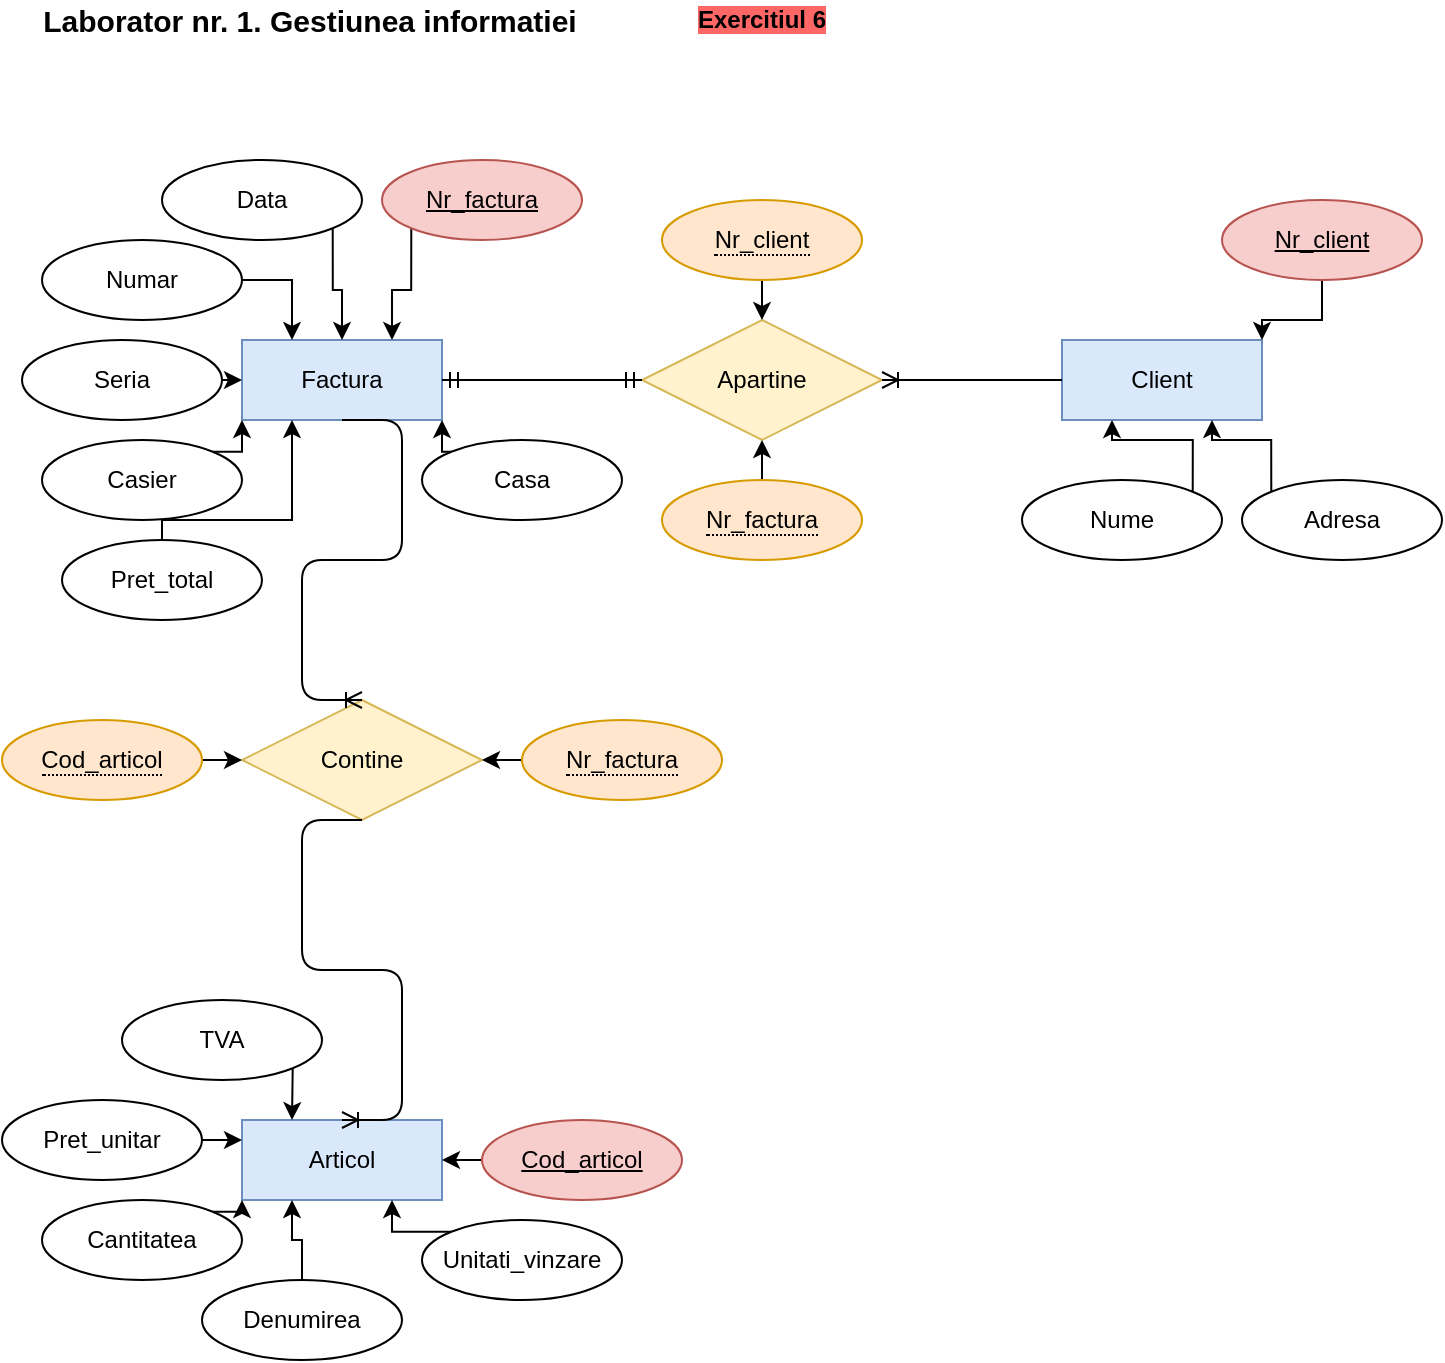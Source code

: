 <mxfile version="14.4.3" type="device"><diagram id="kMF6LbK_2_l_iqi5zwys" name="Page-1"><mxGraphModel dx="1024" dy="592" grid="1" gridSize="10" guides="1" tooltips="1" connect="1" arrows="1" fold="1" page="1" pageScale="1" pageWidth="827" pageHeight="1169" math="0" shadow="0"><root><mxCell id="0"/><mxCell id="1" parent="0"/><mxCell id="SXV4d5jyJFTrWvvCjH5F-1" value="Factura" style="whiteSpace=wrap;html=1;align=center;fillColor=#dae8fc;strokeColor=#6c8ebf;" parent="1" vertex="1"><mxGeometry x="160" y="190" width="100" height="40" as="geometry"/></mxCell><mxCell id="SXV4d5jyJFTrWvvCjH5F-2" value="Client" style="whiteSpace=wrap;html=1;align=center;fillColor=#dae8fc;strokeColor=#6c8ebf;" parent="1" vertex="1"><mxGeometry x="570" y="190" width="100" height="40" as="geometry"/></mxCell><mxCell id="SXV4d5jyJFTrWvvCjH5F-3" value="Articol" style="whiteSpace=wrap;html=1;align=center;fillColor=#dae8fc;strokeColor=#6c8ebf;" parent="1" vertex="1"><mxGeometry x="160" y="580" width="100" height="40" as="geometry"/></mxCell><mxCell id="SXV4d5jyJFTrWvvCjH5F-4" value="Apartine" style="shape=rhombus;perimeter=rhombusPerimeter;whiteSpace=wrap;html=1;align=center;fillColor=#fff2cc;strokeColor=#d6b656;" parent="1" vertex="1"><mxGeometry x="360" y="180" width="120" height="60" as="geometry"/></mxCell><mxCell id="SXV4d5jyJFTrWvvCjH5F-5" value="Contine" style="shape=rhombus;perimeter=rhombusPerimeter;whiteSpace=wrap;html=1;align=center;fillColor=#fff2cc;strokeColor=#d6b656;" parent="1" vertex="1"><mxGeometry x="160" y="370" width="120" height="60" as="geometry"/></mxCell><mxCell id="SXV4d5jyJFTrWvvCjH5F-7" value="" style="edgeStyle=entityRelationEdgeStyle;fontSize=12;html=1;endArrow=ERoneToMany;exitX=0.5;exitY=1;exitDx=0;exitDy=0;entryX=0.5;entryY=0;entryDx=0;entryDy=0;" parent="1" source="SXV4d5jyJFTrWvvCjH5F-1" target="SXV4d5jyJFTrWvvCjH5F-5" edge="1"><mxGeometry width="100" height="100" relative="1" as="geometry"><mxPoint x="170" y="400" as="sourcePoint"/><mxPoint x="210" y="300" as="targetPoint"/></mxGeometry></mxCell><mxCell id="SXV4d5jyJFTrWvvCjH5F-8" value="" style="edgeStyle=entityRelationEdgeStyle;fontSize=12;html=1;endArrow=ERoneToMany;entryX=0.5;entryY=0;entryDx=0;entryDy=0;exitX=0.5;exitY=1;exitDx=0;exitDy=0;" parent="1" source="SXV4d5jyJFTrWvvCjH5F-5" target="SXV4d5jyJFTrWvvCjH5F-3" edge="1"><mxGeometry width="100" height="100" relative="1" as="geometry"><mxPoint x="228" y="409" as="sourcePoint"/><mxPoint x="225" y="540" as="targetPoint"/></mxGeometry></mxCell><mxCell id="SXV4d5jyJFTrWvvCjH5F-9" value="" style="edgeStyle=entityRelationEdgeStyle;fontSize=12;html=1;endArrow=ERmandOne;startArrow=ERmandOne;exitX=1;exitY=0.5;exitDx=0;exitDy=0;entryX=0;entryY=0.5;entryDx=0;entryDy=0;" parent="1" source="SXV4d5jyJFTrWvvCjH5F-1" target="SXV4d5jyJFTrWvvCjH5F-4" edge="1"><mxGeometry width="100" height="100" relative="1" as="geometry"><mxPoint x="350" y="370" as="sourcePoint"/><mxPoint x="450" y="270" as="targetPoint"/></mxGeometry></mxCell><mxCell id="SXV4d5jyJFTrWvvCjH5F-10" value="" style="edgeStyle=entityRelationEdgeStyle;fontSize=12;html=1;endArrow=ERoneToMany;entryX=1;entryY=0.5;entryDx=0;entryDy=0;exitX=0;exitY=0.5;exitDx=0;exitDy=0;" parent="1" source="SXV4d5jyJFTrWvvCjH5F-2" target="SXV4d5jyJFTrWvvCjH5F-4" edge="1"><mxGeometry width="100" height="100" relative="1" as="geometry"><mxPoint x="490" y="350" as="sourcePoint"/><mxPoint x="590" y="250" as="targetPoint"/></mxGeometry></mxCell><mxCell id="SXV4d5jyJFTrWvvCjH5F-15" style="edgeStyle=orthogonalEdgeStyle;rounded=0;orthogonalLoop=1;jettySize=auto;html=1;exitX=0;exitY=0;exitDx=0;exitDy=0;entryX=0.75;entryY=1;entryDx=0;entryDy=0;" parent="1" source="SXV4d5jyJFTrWvvCjH5F-11" target="SXV4d5jyJFTrWvvCjH5F-2" edge="1"><mxGeometry relative="1" as="geometry"/></mxCell><mxCell id="SXV4d5jyJFTrWvvCjH5F-11" value="Adresa" style="ellipse;whiteSpace=wrap;html=1;align=center;" parent="1" vertex="1"><mxGeometry x="660" y="260" width="100" height="40" as="geometry"/></mxCell><mxCell id="SXV4d5jyJFTrWvvCjH5F-14" style="edgeStyle=orthogonalEdgeStyle;rounded=0;orthogonalLoop=1;jettySize=auto;html=1;exitX=0;exitY=1;exitDx=0;exitDy=0;entryX=0.25;entryY=1;entryDx=0;entryDy=0;" parent="1" source="SXV4d5jyJFTrWvvCjH5F-12" target="SXV4d5jyJFTrWvvCjH5F-2" edge="1"><mxGeometry relative="1" as="geometry"/></mxCell><mxCell id="SXV4d5jyJFTrWvvCjH5F-12" value="Nume" style="ellipse;whiteSpace=wrap;html=1;align=center;direction=west;" parent="1" vertex="1"><mxGeometry x="550" y="260" width="100" height="40" as="geometry"/></mxCell><mxCell id="SXV4d5jyJFTrWvvCjH5F-16" style="edgeStyle=orthogonalEdgeStyle;rounded=0;orthogonalLoop=1;jettySize=auto;html=1;entryX=1;entryY=0;entryDx=0;entryDy=0;" parent="1" source="SXV4d5jyJFTrWvvCjH5F-13" target="SXV4d5jyJFTrWvvCjH5F-2" edge="1"><mxGeometry relative="1" as="geometry"><mxPoint x="690" y="180" as="targetPoint"/></mxGeometry></mxCell><mxCell id="SXV4d5jyJFTrWvvCjH5F-13" value="Nr_client" style="ellipse;whiteSpace=wrap;html=1;align=center;fontStyle=4;fillColor=#f8cecc;strokeColor=#b85450;" parent="1" vertex="1"><mxGeometry x="650" y="120" width="100" height="40" as="geometry"/></mxCell><mxCell id="SXV4d5jyJFTrWvvCjH5F-25" style="edgeStyle=orthogonalEdgeStyle;rounded=0;orthogonalLoop=1;jettySize=auto;html=1;exitX=0;exitY=0.5;exitDx=0;exitDy=0;entryX=0;entryY=0.5;entryDx=0;entryDy=0;" parent="1" source="SXV4d5jyJFTrWvvCjH5F-17" target="SXV4d5jyJFTrWvvCjH5F-1" edge="1"><mxGeometry relative="1" as="geometry"/></mxCell><mxCell id="SXV4d5jyJFTrWvvCjH5F-17" value="Seria" style="ellipse;whiteSpace=wrap;html=1;align=center;direction=west;" parent="1" vertex="1"><mxGeometry x="50" y="190" width="100" height="40" as="geometry"/></mxCell><mxCell id="SXV4d5jyJFTrWvvCjH5F-26" style="edgeStyle=orthogonalEdgeStyle;rounded=0;orthogonalLoop=1;jettySize=auto;html=1;exitX=0;exitY=0.5;exitDx=0;exitDy=0;entryX=0.25;entryY=0;entryDx=0;entryDy=0;" parent="1" source="SXV4d5jyJFTrWvvCjH5F-18" target="SXV4d5jyJFTrWvvCjH5F-1" edge="1"><mxGeometry relative="1" as="geometry"/></mxCell><mxCell id="SXV4d5jyJFTrWvvCjH5F-18" value="Numar" style="ellipse;whiteSpace=wrap;html=1;align=center;direction=west;" parent="1" vertex="1"><mxGeometry x="60" y="140" width="100" height="40" as="geometry"/></mxCell><mxCell id="SXV4d5jyJFTrWvvCjH5F-28" style="edgeStyle=orthogonalEdgeStyle;rounded=0;orthogonalLoop=1;jettySize=auto;html=1;exitX=0;exitY=1;exitDx=0;exitDy=0;entryX=0.75;entryY=0;entryDx=0;entryDy=0;" parent="1" source="SXV4d5jyJFTrWvvCjH5F-19" target="SXV4d5jyJFTrWvvCjH5F-1" edge="1"><mxGeometry relative="1" as="geometry"/></mxCell><mxCell id="SXV4d5jyJFTrWvvCjH5F-19" value="Nr_factura" style="ellipse;whiteSpace=wrap;html=1;align=center;fontStyle=4;fillColor=#f8cecc;strokeColor=#b85450;" parent="1" vertex="1"><mxGeometry x="230" y="100" width="100" height="40" as="geometry"/></mxCell><mxCell id="SXV4d5jyJFTrWvvCjH5F-27" style="edgeStyle=orthogonalEdgeStyle;rounded=0;orthogonalLoop=1;jettySize=auto;html=1;exitX=0;exitY=0;exitDx=0;exitDy=0;entryX=0.5;entryY=0;entryDx=0;entryDy=0;" parent="1" source="SXV4d5jyJFTrWvvCjH5F-20" target="SXV4d5jyJFTrWvvCjH5F-1" edge="1"><mxGeometry relative="1" as="geometry"/></mxCell><mxCell id="SXV4d5jyJFTrWvvCjH5F-20" value="Data" style="ellipse;whiteSpace=wrap;html=1;align=center;direction=west;" parent="1" vertex="1"><mxGeometry x="120" y="100" width="100" height="40" as="geometry"/></mxCell><mxCell id="SXV4d5jyJFTrWvvCjH5F-24" style="edgeStyle=orthogonalEdgeStyle;rounded=0;orthogonalLoop=1;jettySize=auto;html=1;exitX=0;exitY=1;exitDx=0;exitDy=0;entryX=0;entryY=1;entryDx=0;entryDy=0;" parent="1" source="SXV4d5jyJFTrWvvCjH5F-21" target="SXV4d5jyJFTrWvvCjH5F-1" edge="1"><mxGeometry relative="1" as="geometry"/></mxCell><mxCell id="SXV4d5jyJFTrWvvCjH5F-21" value="Casier" style="ellipse;whiteSpace=wrap;html=1;align=center;direction=west;" parent="1" vertex="1"><mxGeometry x="60" y="240" width="100" height="40" as="geometry"/></mxCell><mxCell id="SXV4d5jyJFTrWvvCjH5F-23" style="edgeStyle=orthogonalEdgeStyle;rounded=0;orthogonalLoop=1;jettySize=auto;html=1;exitX=1;exitY=1;exitDx=0;exitDy=0;entryX=1;entryY=1;entryDx=0;entryDy=0;" parent="1" source="SXV4d5jyJFTrWvvCjH5F-22" target="SXV4d5jyJFTrWvvCjH5F-1" edge="1"><mxGeometry relative="1" as="geometry"/></mxCell><mxCell id="SXV4d5jyJFTrWvvCjH5F-22" value="Casa" style="ellipse;whiteSpace=wrap;html=1;align=center;direction=west;" parent="1" vertex="1"><mxGeometry x="250" y="240" width="100" height="40" as="geometry"/></mxCell><mxCell id="SXV4d5jyJFTrWvvCjH5F-30" style="edgeStyle=orthogonalEdgeStyle;rounded=0;orthogonalLoop=1;jettySize=auto;html=1;exitX=0.5;exitY=1;exitDx=0;exitDy=0;entryX=0.25;entryY=1;entryDx=0;entryDy=0;" parent="1" source="SXV4d5jyJFTrWvvCjH5F-29" target="SXV4d5jyJFTrWvvCjH5F-1" edge="1"><mxGeometry relative="1" as="geometry"><Array as="points"><mxPoint x="120" y="280"/><mxPoint x="185" y="280"/></Array></mxGeometry></mxCell><mxCell id="SXV4d5jyJFTrWvvCjH5F-29" value="Pret_total" style="ellipse;whiteSpace=wrap;html=1;align=center;direction=west;" parent="1" vertex="1"><mxGeometry x="70" y="290" width="100" height="40" as="geometry"/></mxCell><mxCell id="SXV4d5jyJFTrWvvCjH5F-42" style="edgeStyle=orthogonalEdgeStyle;rounded=0;orthogonalLoop=1;jettySize=auto;html=1;exitX=1;exitY=1;exitDx=0;exitDy=0;entryX=0.75;entryY=1;entryDx=0;entryDy=0;" parent="1" source="SXV4d5jyJFTrWvvCjH5F-31" target="SXV4d5jyJFTrWvvCjH5F-3" edge="1"><mxGeometry relative="1" as="geometry"/></mxCell><mxCell id="SXV4d5jyJFTrWvvCjH5F-31" value="Unitati_vinzare" style="ellipse;whiteSpace=wrap;html=1;align=center;direction=west;" parent="1" vertex="1"><mxGeometry x="250" y="630" width="100" height="40" as="geometry"/></mxCell><mxCell id="SXV4d5jyJFTrWvvCjH5F-40" style="edgeStyle=orthogonalEdgeStyle;rounded=0;orthogonalLoop=1;jettySize=auto;html=1;exitX=0;exitY=1;exitDx=0;exitDy=0;entryX=0;entryY=1;entryDx=0;entryDy=0;" parent="1" source="SXV4d5jyJFTrWvvCjH5F-32" target="SXV4d5jyJFTrWvvCjH5F-3" edge="1"><mxGeometry relative="1" as="geometry"/></mxCell><mxCell id="SXV4d5jyJFTrWvvCjH5F-32" value="Cantitatea" style="ellipse;whiteSpace=wrap;html=1;align=center;direction=west;" parent="1" vertex="1"><mxGeometry x="60" y="620" width="100" height="40" as="geometry"/></mxCell><mxCell id="SXV4d5jyJFTrWvvCjH5F-39" style="edgeStyle=orthogonalEdgeStyle;rounded=0;orthogonalLoop=1;jettySize=auto;html=1;exitX=0;exitY=0.5;exitDx=0;exitDy=0;entryX=0;entryY=0.25;entryDx=0;entryDy=0;" parent="1" source="SXV4d5jyJFTrWvvCjH5F-33" target="SXV4d5jyJFTrWvvCjH5F-3" edge="1"><mxGeometry relative="1" as="geometry"/></mxCell><mxCell id="SXV4d5jyJFTrWvvCjH5F-33" value="Pret_unitar" style="ellipse;whiteSpace=wrap;html=1;align=center;direction=west;" parent="1" vertex="1"><mxGeometry x="40" y="570" width="100" height="40" as="geometry"/></mxCell><mxCell id="SXV4d5jyJFTrWvvCjH5F-41" style="edgeStyle=orthogonalEdgeStyle;rounded=0;orthogonalLoop=1;jettySize=auto;html=1;exitX=0.5;exitY=1;exitDx=0;exitDy=0;entryX=0.25;entryY=1;entryDx=0;entryDy=0;" parent="1" source="SXV4d5jyJFTrWvvCjH5F-34" target="SXV4d5jyJFTrWvvCjH5F-3" edge="1"><mxGeometry relative="1" as="geometry"/></mxCell><mxCell id="SXV4d5jyJFTrWvvCjH5F-34" value="Denumirea" style="ellipse;whiteSpace=wrap;html=1;align=center;direction=west;" parent="1" vertex="1"><mxGeometry x="140" y="660" width="100" height="40" as="geometry"/></mxCell><mxCell id="SXV4d5jyJFTrWvvCjH5F-43" style="edgeStyle=orthogonalEdgeStyle;rounded=0;orthogonalLoop=1;jettySize=auto;html=1;exitX=0;exitY=0.5;exitDx=0;exitDy=0;entryX=1;entryY=0.5;entryDx=0;entryDy=0;" parent="1" source="SXV4d5jyJFTrWvvCjH5F-35" target="SXV4d5jyJFTrWvvCjH5F-3" edge="1"><mxGeometry relative="1" as="geometry"/></mxCell><mxCell id="SXV4d5jyJFTrWvvCjH5F-35" value="Cod_articol" style="ellipse;whiteSpace=wrap;html=1;align=center;fontStyle=4;fillColor=#f8cecc;strokeColor=#b85450;" parent="1" vertex="1"><mxGeometry x="280" y="580" width="100" height="40" as="geometry"/></mxCell><mxCell id="SXV4d5jyJFTrWvvCjH5F-38" style="edgeStyle=orthogonalEdgeStyle;rounded=0;orthogonalLoop=1;jettySize=auto;html=1;exitX=0;exitY=0;exitDx=0;exitDy=0;entryX=0.25;entryY=0;entryDx=0;entryDy=0;" parent="1" source="SXV4d5jyJFTrWvvCjH5F-36" target="SXV4d5jyJFTrWvvCjH5F-3" edge="1"><mxGeometry relative="1" as="geometry"/></mxCell><mxCell id="SXV4d5jyJFTrWvvCjH5F-36" value="TVA" style="ellipse;whiteSpace=wrap;html=1;align=center;direction=west;" parent="1" vertex="1"><mxGeometry x="100" y="520" width="100" height="40" as="geometry"/></mxCell><mxCell id="SXV4d5jyJFTrWvvCjH5F-37" style="edgeStyle=orthogonalEdgeStyle;rounded=0;orthogonalLoop=1;jettySize=auto;html=1;exitX=0.5;exitY=0;exitDx=0;exitDy=0;" parent="1" source="SXV4d5jyJFTrWvvCjH5F-32" target="SXV4d5jyJFTrWvvCjH5F-32" edge="1"><mxGeometry relative="1" as="geometry"/></mxCell><mxCell id="SXV4d5jyJFTrWvvCjH5F-47" style="edgeStyle=orthogonalEdgeStyle;rounded=0;orthogonalLoop=1;jettySize=auto;html=1;exitX=0;exitY=0.5;exitDx=0;exitDy=0;entryX=1;entryY=0.5;entryDx=0;entryDy=0;" parent="1" source="SXV4d5jyJFTrWvvCjH5F-44" target="SXV4d5jyJFTrWvvCjH5F-5" edge="1"><mxGeometry relative="1" as="geometry"/></mxCell><mxCell id="SXV4d5jyJFTrWvvCjH5F-44" value="&lt;span style=&quot;border-bottom: 1px dotted&quot;&gt;Nr_factura&lt;/span&gt;" style="ellipse;whiteSpace=wrap;html=1;align=center;fillColor=#ffe6cc;strokeColor=#d79b00;" parent="1" vertex="1"><mxGeometry x="300" y="380" width="100" height="40" as="geometry"/></mxCell><mxCell id="SXV4d5jyJFTrWvvCjH5F-46" style="edgeStyle=orthogonalEdgeStyle;rounded=0;orthogonalLoop=1;jettySize=auto;html=1;exitX=1;exitY=0.5;exitDx=0;exitDy=0;entryX=0;entryY=0.5;entryDx=0;entryDy=0;" parent="1" target="SXV4d5jyJFTrWvvCjH5F-5" edge="1"><mxGeometry relative="1" as="geometry"><mxPoint x="140" y="400" as="sourcePoint"/></mxGeometry></mxCell><mxCell id="SXV4d5jyJFTrWvvCjH5F-50" style="edgeStyle=orthogonalEdgeStyle;rounded=0;orthogonalLoop=1;jettySize=auto;html=1;exitX=0.5;exitY=0;exitDx=0;exitDy=0;entryX=0.5;entryY=1;entryDx=0;entryDy=0;" parent="1" source="SXV4d5jyJFTrWvvCjH5F-48" target="SXV4d5jyJFTrWvvCjH5F-4" edge="1"><mxGeometry relative="1" as="geometry"/></mxCell><mxCell id="SXV4d5jyJFTrWvvCjH5F-48" value="&lt;span style=&quot;border-bottom: 1px dotted&quot;&gt;Nr_factura&lt;/span&gt;" style="ellipse;whiteSpace=wrap;html=1;align=center;fillColor=#ffe6cc;strokeColor=#d79b00;" parent="1" vertex="1"><mxGeometry x="370" y="260" width="100" height="40" as="geometry"/></mxCell><mxCell id="SXV4d5jyJFTrWvvCjH5F-51" style="edgeStyle=orthogonalEdgeStyle;rounded=0;orthogonalLoop=1;jettySize=auto;html=1;exitX=0.5;exitY=1;exitDx=0;exitDy=0;entryX=0.5;entryY=0;entryDx=0;entryDy=0;" parent="1" source="SXV4d5jyJFTrWvvCjH5F-49" target="SXV4d5jyJFTrWvvCjH5F-4" edge="1"><mxGeometry relative="1" as="geometry"/></mxCell><mxCell id="SXV4d5jyJFTrWvvCjH5F-49" value="&lt;span style=&quot;border-bottom: 1px dotted&quot;&gt;Nr_client&lt;/span&gt;" style="ellipse;whiteSpace=wrap;html=1;align=center;fillColor=#ffe6cc;strokeColor=#d79b00;" parent="1" vertex="1"><mxGeometry x="370" y="120" width="100" height="40" as="geometry"/></mxCell><mxCell id="EovaXj3NEiRLkhKWcb5z-3" value="&lt;b&gt;&lt;font style=&quot;font-size: 15px&quot;&gt;Laborator nr. 1. Gestiunea informatiei&lt;/font&gt;&lt;/b&gt;" style="text;html=1;strokeColor=none;fillColor=none;align=center;verticalAlign=middle;whiteSpace=wrap;rounded=0;" parent="1" vertex="1"><mxGeometry x="54" y="20" width="280" height="20" as="geometry"/></mxCell><mxCell id="EovaXj3NEiRLkhKWcb5z-4" value="&lt;b style=&quot;background-color: rgb(255 , 102 , 102)&quot;&gt;Exercitiul 6&lt;/b&gt;" style="text;html=1;strokeColor=none;fillColor=none;align=center;verticalAlign=middle;whiteSpace=wrap;rounded=0;" parent="1" vertex="1"><mxGeometry x="380" y="20" width="80" height="20" as="geometry"/></mxCell><mxCell id="EovaXj3NEiRLkhKWcb5z-5" value="&lt;span style=&quot;border-bottom: 1px dotted&quot;&gt;Cod_articol&lt;/span&gt;" style="ellipse;whiteSpace=wrap;html=1;align=center;fillColor=#ffe6cc;strokeColor=#d79b00;" parent="1" vertex="1"><mxGeometry x="40" y="380" width="100" height="40" as="geometry"/></mxCell></root></mxGraphModel></diagram></mxfile>